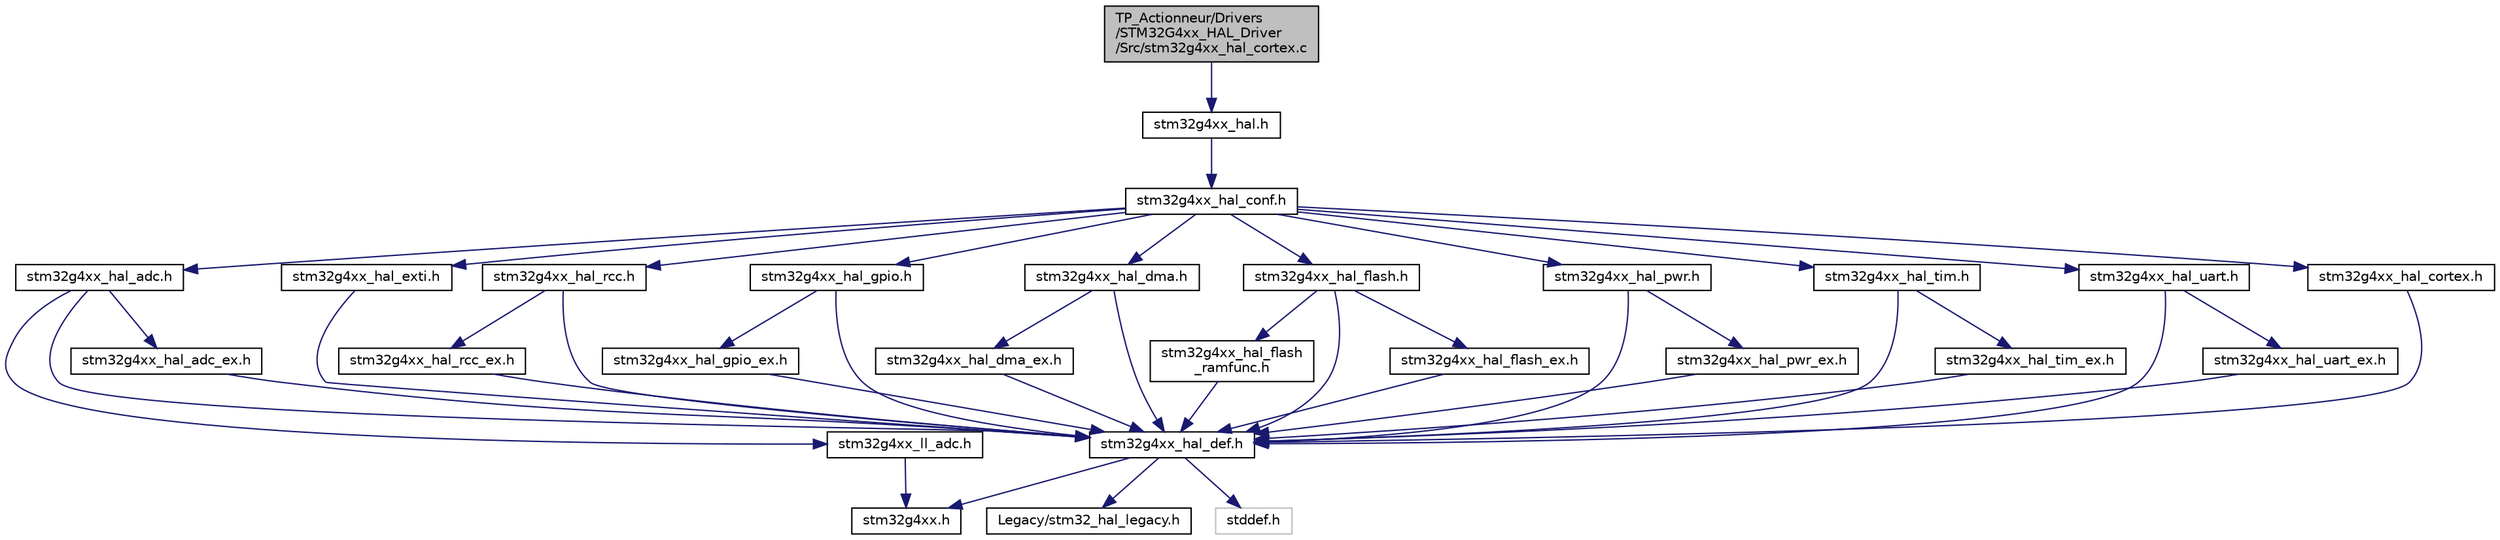 digraph "TP_Actionneur/Drivers/STM32G4xx_HAL_Driver/Src/stm32g4xx_hal_cortex.c"
{
 // LATEX_PDF_SIZE
  edge [fontname="Helvetica",fontsize="10",labelfontname="Helvetica",labelfontsize="10"];
  node [fontname="Helvetica",fontsize="10",shape=record];
  Node1 [label="TP_Actionneur/Drivers\l/STM32G4xx_HAL_Driver\l/Src/stm32g4xx_hal_cortex.c",height=0.2,width=0.4,color="black", fillcolor="grey75", style="filled", fontcolor="black",tooltip="CORTEX HAL module driver. This file provides firmware functions to manage the following functionaliti..."];
  Node1 -> Node2 [color="midnightblue",fontsize="10",style="solid",fontname="Helvetica"];
  Node2 [label="stm32g4xx_hal.h",height=0.2,width=0.4,color="black", fillcolor="white", style="filled",URL="$stm32g4xx__hal_8h.html",tooltip="This file contains all the functions prototypes for the HAL module driver."];
  Node2 -> Node3 [color="midnightblue",fontsize="10",style="solid",fontname="Helvetica"];
  Node3 [label="stm32g4xx_hal_conf.h",height=0.2,width=0.4,color="black", fillcolor="white", style="filled",URL="$stm32g4xx__hal__conf_8h.html",tooltip="HAL configuration file."];
  Node3 -> Node4 [color="midnightblue",fontsize="10",style="solid",fontname="Helvetica"];
  Node4 [label="stm32g4xx_hal_rcc.h",height=0.2,width=0.4,color="black", fillcolor="white", style="filled",URL="$stm32g4xx__hal__rcc_8h.html",tooltip="Header file of RCC HAL module."];
  Node4 -> Node5 [color="midnightblue",fontsize="10",style="solid",fontname="Helvetica"];
  Node5 [label="stm32g4xx_hal_def.h",height=0.2,width=0.4,color="black", fillcolor="white", style="filled",URL="$stm32g4xx__hal__def_8h.html",tooltip="This file contains HAL common defines, enumeration, macros and structures definitions."];
  Node5 -> Node6 [color="midnightblue",fontsize="10",style="solid",fontname="Helvetica"];
  Node6 [label="stm32g4xx.h",height=0.2,width=0.4,color="black", fillcolor="white", style="filled",URL="$stm32g4xx_8h.html",tooltip="CMSIS STM32G4xx Device Peripheral Access Layer Header File."];
  Node5 -> Node7 [color="midnightblue",fontsize="10",style="solid",fontname="Helvetica"];
  Node7 [label="Legacy/stm32_hal_legacy.h",height=0.2,width=0.4,color="black", fillcolor="white", style="filled",URL="$stm32__hal__legacy_8h.html",tooltip="This file contains aliases definition for the STM32Cube HAL constants macros and functions maintained..."];
  Node5 -> Node8 [color="midnightblue",fontsize="10",style="solid",fontname="Helvetica"];
  Node8 [label="stddef.h",height=0.2,width=0.4,color="grey75", fillcolor="white", style="filled",tooltip=" "];
  Node4 -> Node9 [color="midnightblue",fontsize="10",style="solid",fontname="Helvetica"];
  Node9 [label="stm32g4xx_hal_rcc_ex.h",height=0.2,width=0.4,color="black", fillcolor="white", style="filled",URL="$stm32g4xx__hal__rcc__ex_8h.html",tooltip="Header file of RCC HAL Extended module."];
  Node9 -> Node5 [color="midnightblue",fontsize="10",style="solid",fontname="Helvetica"];
  Node3 -> Node10 [color="midnightblue",fontsize="10",style="solid",fontname="Helvetica"];
  Node10 [label="stm32g4xx_hal_gpio.h",height=0.2,width=0.4,color="black", fillcolor="white", style="filled",URL="$stm32g4xx__hal__gpio_8h.html",tooltip="Header file of GPIO HAL module."];
  Node10 -> Node5 [color="midnightblue",fontsize="10",style="solid",fontname="Helvetica"];
  Node10 -> Node11 [color="midnightblue",fontsize="10",style="solid",fontname="Helvetica"];
  Node11 [label="stm32g4xx_hal_gpio_ex.h",height=0.2,width=0.4,color="black", fillcolor="white", style="filled",URL="$stm32g4xx__hal__gpio__ex_8h.html",tooltip="Header file of GPIO HAL Extended module."];
  Node11 -> Node5 [color="midnightblue",fontsize="10",style="solid",fontname="Helvetica"];
  Node3 -> Node12 [color="midnightblue",fontsize="10",style="solid",fontname="Helvetica"];
  Node12 [label="stm32g4xx_hal_dma.h",height=0.2,width=0.4,color="black", fillcolor="white", style="filled",URL="$stm32g4xx__hal__dma_8h.html",tooltip="Header file of DMA HAL module."];
  Node12 -> Node5 [color="midnightblue",fontsize="10",style="solid",fontname="Helvetica"];
  Node12 -> Node13 [color="midnightblue",fontsize="10",style="solid",fontname="Helvetica"];
  Node13 [label="stm32g4xx_hal_dma_ex.h",height=0.2,width=0.4,color="black", fillcolor="white", style="filled",URL="$stm32g4xx__hal__dma__ex_8h.html",tooltip="Header file of DMA HAL extension module."];
  Node13 -> Node5 [color="midnightblue",fontsize="10",style="solid",fontname="Helvetica"];
  Node3 -> Node14 [color="midnightblue",fontsize="10",style="solid",fontname="Helvetica"];
  Node14 [label="stm32g4xx_hal_cortex.h",height=0.2,width=0.4,color="black", fillcolor="white", style="filled",URL="$stm32g4xx__hal__cortex_8h.html",tooltip="Header file of CORTEX HAL module."];
  Node14 -> Node5 [color="midnightblue",fontsize="10",style="solid",fontname="Helvetica"];
  Node3 -> Node15 [color="midnightblue",fontsize="10",style="solid",fontname="Helvetica"];
  Node15 [label="stm32g4xx_hal_adc.h",height=0.2,width=0.4,color="black", fillcolor="white", style="filled",URL="$stm32g4xx__hal__adc_8h.html",tooltip="Header file of ADC HAL module."];
  Node15 -> Node5 [color="midnightblue",fontsize="10",style="solid",fontname="Helvetica"];
  Node15 -> Node16 [color="midnightblue",fontsize="10",style="solid",fontname="Helvetica"];
  Node16 [label="stm32g4xx_ll_adc.h",height=0.2,width=0.4,color="black", fillcolor="white", style="filled",URL="$stm32g4xx__ll__adc_8h.html",tooltip="Header file of ADC LL module."];
  Node16 -> Node6 [color="midnightblue",fontsize="10",style="solid",fontname="Helvetica"];
  Node15 -> Node17 [color="midnightblue",fontsize="10",style="solid",fontname="Helvetica"];
  Node17 [label="stm32g4xx_hal_adc_ex.h",height=0.2,width=0.4,color="black", fillcolor="white", style="filled",URL="$stm32g4xx__hal__adc__ex_8h.html",tooltip="Header file of ADC HAL extended module."];
  Node17 -> Node5 [color="midnightblue",fontsize="10",style="solid",fontname="Helvetica"];
  Node3 -> Node18 [color="midnightblue",fontsize="10",style="solid",fontname="Helvetica"];
  Node18 [label="stm32g4xx_hal_exti.h",height=0.2,width=0.4,color="black", fillcolor="white", style="filled",URL="$stm32g4xx__hal__exti_8h.html",tooltip="Header file of EXTI HAL module."];
  Node18 -> Node5 [color="midnightblue",fontsize="10",style="solid",fontname="Helvetica"];
  Node3 -> Node19 [color="midnightblue",fontsize="10",style="solid",fontname="Helvetica"];
  Node19 [label="stm32g4xx_hal_flash.h",height=0.2,width=0.4,color="black", fillcolor="white", style="filled",URL="$stm32g4xx__hal__flash_8h.html",tooltip="Header file of FLASH HAL module."];
  Node19 -> Node5 [color="midnightblue",fontsize="10",style="solid",fontname="Helvetica"];
  Node19 -> Node20 [color="midnightblue",fontsize="10",style="solid",fontname="Helvetica"];
  Node20 [label="stm32g4xx_hal_flash_ex.h",height=0.2,width=0.4,color="black", fillcolor="white", style="filled",URL="$stm32g4xx__hal__flash__ex_8h.html",tooltip="Header file of FLASH HAL Extended module."];
  Node20 -> Node5 [color="midnightblue",fontsize="10",style="solid",fontname="Helvetica"];
  Node19 -> Node21 [color="midnightblue",fontsize="10",style="solid",fontname="Helvetica"];
  Node21 [label="stm32g4xx_hal_flash\l_ramfunc.h",height=0.2,width=0.4,color="black", fillcolor="white", style="filled",URL="$stm32g4xx__hal__flash__ramfunc_8h.html",tooltip="Header file of FLASH RAMFUNC driver."];
  Node21 -> Node5 [color="midnightblue",fontsize="10",style="solid",fontname="Helvetica"];
  Node3 -> Node22 [color="midnightblue",fontsize="10",style="solid",fontname="Helvetica"];
  Node22 [label="stm32g4xx_hal_pwr.h",height=0.2,width=0.4,color="black", fillcolor="white", style="filled",URL="$stm32g4xx__hal__pwr_8h.html",tooltip="Header file of PWR HAL module."];
  Node22 -> Node5 [color="midnightblue",fontsize="10",style="solid",fontname="Helvetica"];
  Node22 -> Node23 [color="midnightblue",fontsize="10",style="solid",fontname="Helvetica"];
  Node23 [label="stm32g4xx_hal_pwr_ex.h",height=0.2,width=0.4,color="black", fillcolor="white", style="filled",URL="$stm32g4xx__hal__pwr__ex_8h.html",tooltip="Header file of PWR HAL Extended module."];
  Node23 -> Node5 [color="midnightblue",fontsize="10",style="solid",fontname="Helvetica"];
  Node3 -> Node24 [color="midnightblue",fontsize="10",style="solid",fontname="Helvetica"];
  Node24 [label="stm32g4xx_hal_tim.h",height=0.2,width=0.4,color="black", fillcolor="white", style="filled",URL="$stm32g4xx__hal__tim_8h.html",tooltip="Header file of TIM HAL module."];
  Node24 -> Node5 [color="midnightblue",fontsize="10",style="solid",fontname="Helvetica"];
  Node24 -> Node25 [color="midnightblue",fontsize="10",style="solid",fontname="Helvetica"];
  Node25 [label="stm32g4xx_hal_tim_ex.h",height=0.2,width=0.4,color="black", fillcolor="white", style="filled",URL="$stm32g4xx__hal__tim__ex_8h.html",tooltip="Header file of TIM HAL Extended module."];
  Node25 -> Node5 [color="midnightblue",fontsize="10",style="solid",fontname="Helvetica"];
  Node3 -> Node26 [color="midnightblue",fontsize="10",style="solid",fontname="Helvetica"];
  Node26 [label="stm32g4xx_hal_uart.h",height=0.2,width=0.4,color="black", fillcolor="white", style="filled",URL="$stm32g4xx__hal__uart_8h.html",tooltip="Header file of UART HAL module."];
  Node26 -> Node5 [color="midnightblue",fontsize="10",style="solid",fontname="Helvetica"];
  Node26 -> Node27 [color="midnightblue",fontsize="10",style="solid",fontname="Helvetica"];
  Node27 [label="stm32g4xx_hal_uart_ex.h",height=0.2,width=0.4,color="black", fillcolor="white", style="filled",URL="$stm32g4xx__hal__uart__ex_8h.html",tooltip="Header file of UART HAL Extended module."];
  Node27 -> Node5 [color="midnightblue",fontsize="10",style="solid",fontname="Helvetica"];
}

